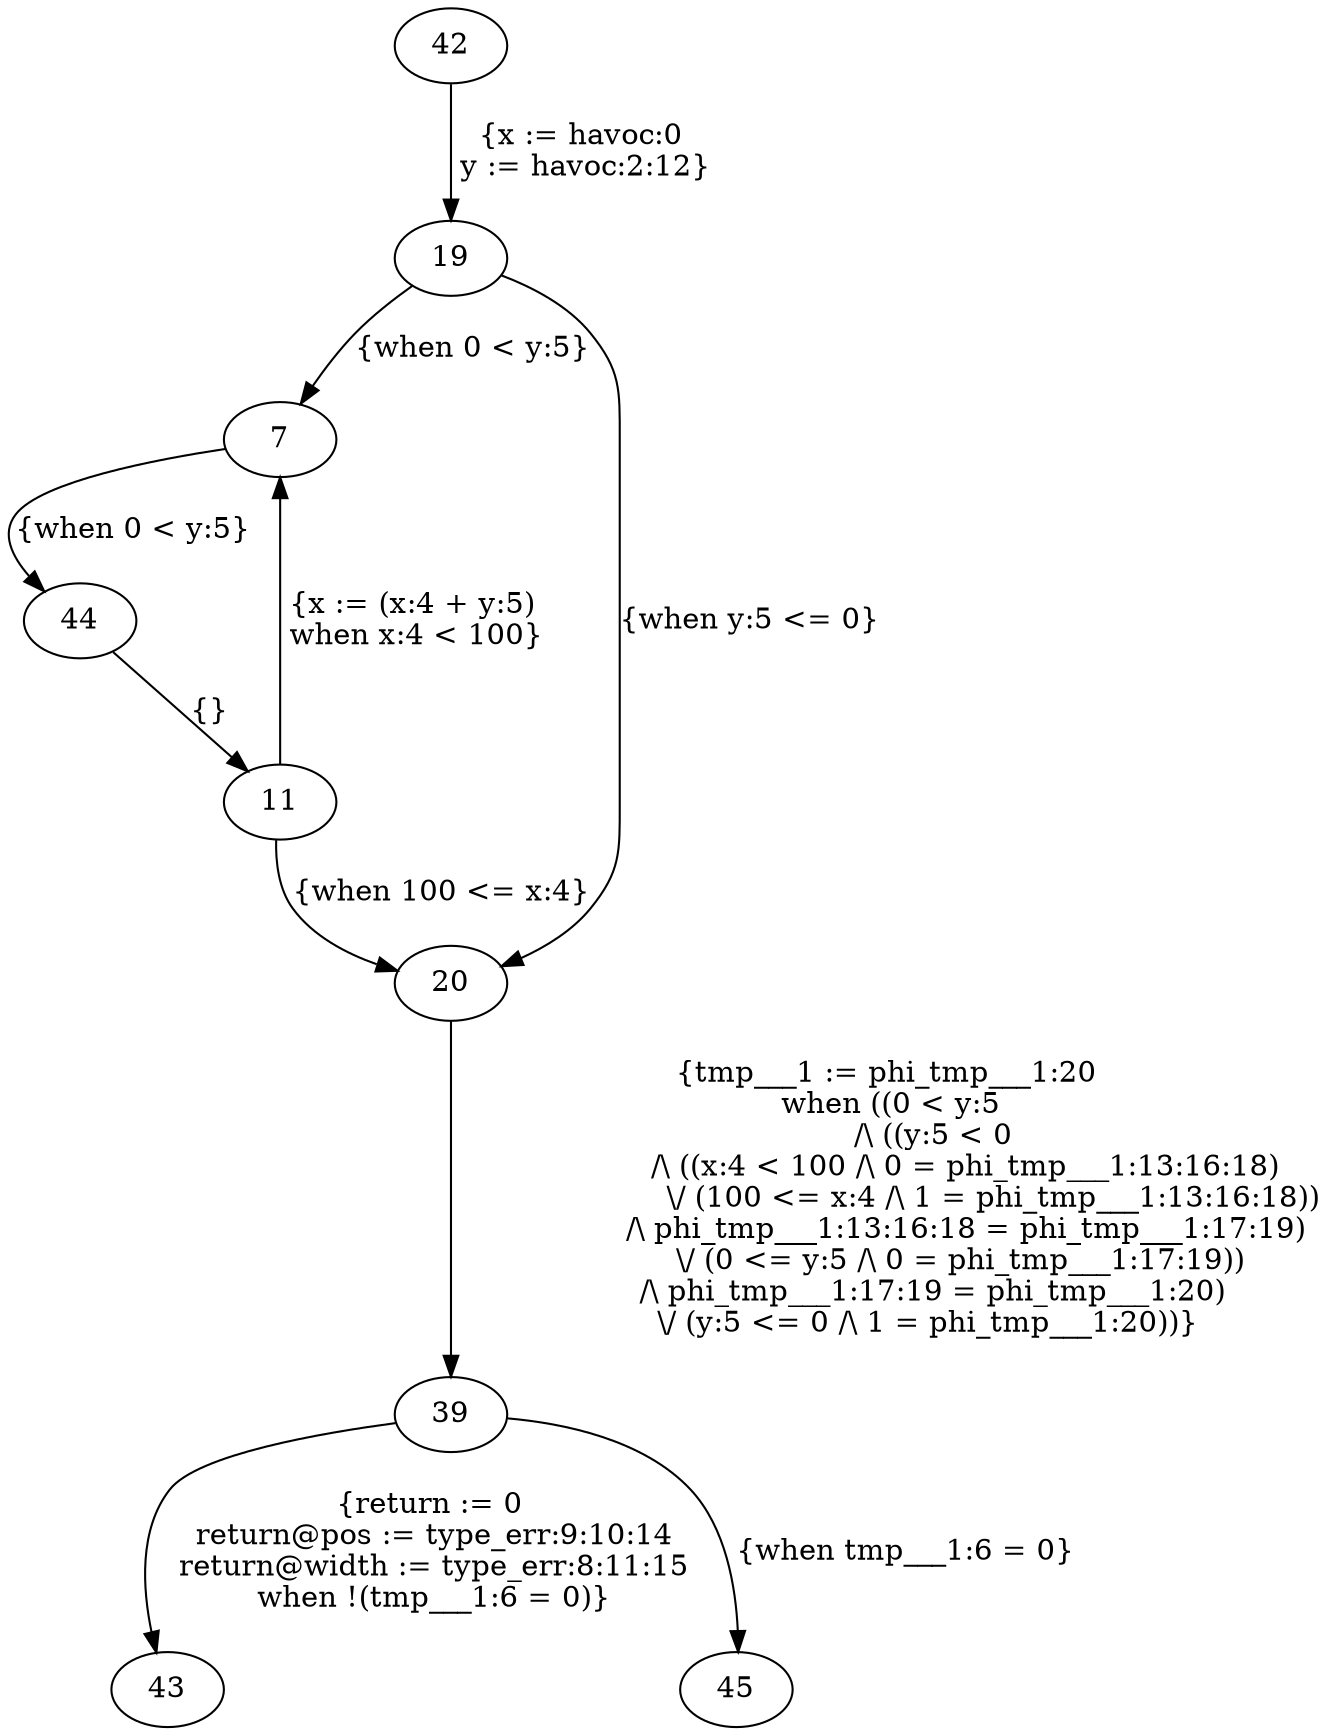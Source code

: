 digraph G {
  "7";
  "11";
  "19";
  "20";
  "39";
  "42";
  "43";
  "44";
  "45";
  
  
  "7" -> "44" [label="{when 0 < y:5}", ];
  "11" -> "7" [label="{x := (x:4 + y:5)\n when x:4 < 100}", ];
  "11" -> "20" [label="{when 100 <= x:4}", ];
  "19" -> "7" [label="{when 0 < y:5}", ];
  "19" -> "20" [label="{when y:5 <= 0}", ];
  "20" -> "39" [label="{tmp___1 := phi_tmp___1:20\n when ((0 < y:5\n          /\\ ((y:5 < 0\n                 /\\ ((x:4 < 100 /\\ 0 = phi_tmp___1:13:16:18)\n                       \\/ (100 <= x:4 /\\ 1 = phi_tmp___1:13:16:18))\n                 /\\ phi_tmp___1:13:16:18 = phi_tmp___1:17:19)\n                \\/ (0 <= y:5 /\\ 0 = phi_tmp___1:17:19))\n          /\\ phi_tmp___1:17:19 = phi_tmp___1:20)\n         \\/ (y:5 <= 0 /\\ 1 = phi_tmp___1:20))}",
                ];
  "39" -> "43" [label="{return := 0\n return@pos := type_err:9:10:14\n return@width := type_err:8:11:15\n when !(tmp___1:6 = 0)}",
                ];
  "39" -> "45" [label="{when tmp___1:6 = 0}", ];
  "42" -> "19" [label="{x := havoc:0\n y := havoc:2:12}", ];
  "44" -> "11" [label="{}", ];
  
  }

